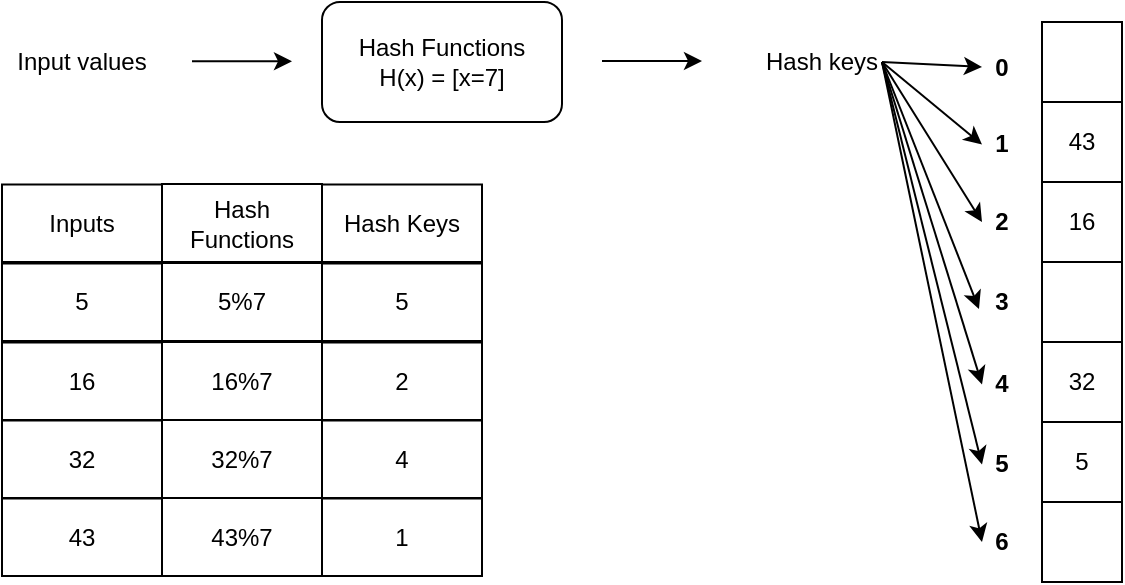 <mxfile version="25.0.3">
  <diagram name="Page-1" id="DyVwAyVuKVZPGUbfqRk0">
    <mxGraphModel dx="981" dy="566" grid="1" gridSize="10" guides="1" tooltips="1" connect="1" arrows="1" fold="1" page="1" pageScale="1" pageWidth="5000" pageHeight="5000" math="0" shadow="0">
      <root>
        <mxCell id="0" />
        <mxCell id="1" parent="0" />
        <mxCell id="DFw60C3c5GzHeOKdQTCG-1" value="Input values" style="text;html=1;align=center;verticalAlign=middle;whiteSpace=wrap;rounded=0;" vertex="1" parent="1">
          <mxGeometry x="280" y="160" width="80" height="40" as="geometry" />
        </mxCell>
        <mxCell id="DFw60C3c5GzHeOKdQTCG-3" value="" style="endArrow=classic;html=1;rounded=0;" edge="1" parent="1">
          <mxGeometry width="50" height="50" relative="1" as="geometry">
            <mxPoint x="375" y="179.66" as="sourcePoint" />
            <mxPoint x="425" y="179.66" as="targetPoint" />
          </mxGeometry>
        </mxCell>
        <mxCell id="DFw60C3c5GzHeOKdQTCG-5" value="Hash Functions&lt;div&gt;H(x) = [x=7]&lt;/div&gt;" style="rounded=1;whiteSpace=wrap;html=1;" vertex="1" parent="1">
          <mxGeometry x="440" y="150" width="120" height="60" as="geometry" />
        </mxCell>
        <mxCell id="DFw60C3c5GzHeOKdQTCG-6" value="" style="endArrow=classic;html=1;rounded=0;" edge="1" parent="1">
          <mxGeometry width="50" height="50" relative="1" as="geometry">
            <mxPoint x="580" y="179.5" as="sourcePoint" />
            <mxPoint x="630" y="179.5" as="targetPoint" />
          </mxGeometry>
        </mxCell>
        <mxCell id="DFw60C3c5GzHeOKdQTCG-7" value="Hash keys" style="text;html=1;align=center;verticalAlign=middle;whiteSpace=wrap;rounded=0;" vertex="1" parent="1">
          <mxGeometry x="650" y="160" width="80" height="40" as="geometry" />
        </mxCell>
        <mxCell id="DFw60C3c5GzHeOKdQTCG-8" value="" style="whiteSpace=wrap;html=1;aspect=fixed;" vertex="1" parent="1">
          <mxGeometry x="800" y="160" width="40" height="40" as="geometry" />
        </mxCell>
        <mxCell id="DFw60C3c5GzHeOKdQTCG-9" value="43" style="whiteSpace=wrap;html=1;aspect=fixed;" vertex="1" parent="1">
          <mxGeometry x="800" y="200" width="40" height="40" as="geometry" />
        </mxCell>
        <mxCell id="DFw60C3c5GzHeOKdQTCG-10" value="16" style="whiteSpace=wrap;html=1;aspect=fixed;" vertex="1" parent="1">
          <mxGeometry x="800" y="240" width="40" height="40" as="geometry" />
        </mxCell>
        <mxCell id="DFw60C3c5GzHeOKdQTCG-11" value="" style="whiteSpace=wrap;html=1;aspect=fixed;" vertex="1" parent="1">
          <mxGeometry x="800" y="280" width="40" height="40" as="geometry" />
        </mxCell>
        <mxCell id="DFw60C3c5GzHeOKdQTCG-12" value="32" style="whiteSpace=wrap;html=1;aspect=fixed;" vertex="1" parent="1">
          <mxGeometry x="800" y="320" width="40" height="40" as="geometry" />
        </mxCell>
        <mxCell id="DFw60C3c5GzHeOKdQTCG-13" value="5" style="whiteSpace=wrap;html=1;aspect=fixed;" vertex="1" parent="1">
          <mxGeometry x="800" y="360" width="40" height="40" as="geometry" />
        </mxCell>
        <mxCell id="DFw60C3c5GzHeOKdQTCG-14" value="" style="whiteSpace=wrap;html=1;aspect=fixed;" vertex="1" parent="1">
          <mxGeometry x="800" y="400" width="40" height="40" as="geometry" />
        </mxCell>
        <mxCell id="DFw60C3c5GzHeOKdQTCG-15" value="&lt;b&gt;0&lt;/b&gt;" style="text;html=1;align=center;verticalAlign=middle;whiteSpace=wrap;rounded=0;" vertex="1" parent="1">
          <mxGeometry x="770" y="165" width="20" height="35" as="geometry" />
        </mxCell>
        <mxCell id="DFw60C3c5GzHeOKdQTCG-16" value="&lt;b&gt;1&lt;/b&gt;" style="text;html=1;align=center;verticalAlign=middle;whiteSpace=wrap;rounded=0;" vertex="1" parent="1">
          <mxGeometry x="770" y="202.5" width="20" height="37.5" as="geometry" />
        </mxCell>
        <mxCell id="DFw60C3c5GzHeOKdQTCG-17" value="&lt;b&gt;2&lt;/b&gt;" style="text;html=1;align=center;verticalAlign=middle;whiteSpace=wrap;rounded=0;" vertex="1" parent="1">
          <mxGeometry x="770" y="241.25" width="20" height="37.5" as="geometry" />
        </mxCell>
        <mxCell id="DFw60C3c5GzHeOKdQTCG-18" value="&lt;b&gt;3&lt;/b&gt;" style="text;html=1;align=center;verticalAlign=middle;whiteSpace=wrap;rounded=0;" vertex="1" parent="1">
          <mxGeometry x="770" y="281.25" width="20" height="37.5" as="geometry" />
        </mxCell>
        <mxCell id="DFw60C3c5GzHeOKdQTCG-19" value="&lt;b&gt;4&lt;/b&gt;" style="text;html=1;align=center;verticalAlign=middle;whiteSpace=wrap;rounded=0;" vertex="1" parent="1">
          <mxGeometry x="770" y="322.5" width="20" height="37.5" as="geometry" />
        </mxCell>
        <mxCell id="DFw60C3c5GzHeOKdQTCG-20" value="&lt;b&gt;5&lt;/b&gt;" style="text;html=1;align=center;verticalAlign=middle;whiteSpace=wrap;rounded=0;" vertex="1" parent="1">
          <mxGeometry x="770" y="362.5" width="20" height="37.5" as="geometry" />
        </mxCell>
        <mxCell id="DFw60C3c5GzHeOKdQTCG-21" value="&lt;b&gt;6&lt;/b&gt;" style="text;html=1;align=center;verticalAlign=middle;whiteSpace=wrap;rounded=0;" vertex="1" parent="1">
          <mxGeometry x="770" y="401.25" width="20" height="37.5" as="geometry" />
        </mxCell>
        <mxCell id="DFw60C3c5GzHeOKdQTCG-22" value="" style="endArrow=classic;html=1;rounded=0;entryX=0;entryY=0.5;entryDx=0;entryDy=0;" edge="1" parent="1" target="DFw60C3c5GzHeOKdQTCG-15">
          <mxGeometry width="50" height="50" relative="1" as="geometry">
            <mxPoint x="720" y="180" as="sourcePoint" />
            <mxPoint x="770" y="130" as="targetPoint" />
          </mxGeometry>
        </mxCell>
        <mxCell id="DFw60C3c5GzHeOKdQTCG-23" value="" style="endArrow=classic;html=1;rounded=0;entryX=0;entryY=0.5;entryDx=0;entryDy=0;" edge="1" parent="1" target="DFw60C3c5GzHeOKdQTCG-16">
          <mxGeometry width="50" height="50" relative="1" as="geometry">
            <mxPoint x="720" y="180" as="sourcePoint" />
            <mxPoint x="760" y="220" as="targetPoint" />
          </mxGeometry>
        </mxCell>
        <mxCell id="DFw60C3c5GzHeOKdQTCG-24" value="" style="endArrow=classic;html=1;rounded=0;entryX=0;entryY=0.5;entryDx=0;entryDy=0;" edge="1" parent="1" target="DFw60C3c5GzHeOKdQTCG-17">
          <mxGeometry width="50" height="50" relative="1" as="geometry">
            <mxPoint x="720" y="180" as="sourcePoint" />
            <mxPoint x="770" y="130" as="targetPoint" />
          </mxGeometry>
        </mxCell>
        <mxCell id="DFw60C3c5GzHeOKdQTCG-25" value="" style="endArrow=classic;html=1;rounded=0;entryX=-0.075;entryY=0.593;entryDx=0;entryDy=0;entryPerimeter=0;" edge="1" parent="1" target="DFw60C3c5GzHeOKdQTCG-18">
          <mxGeometry width="50" height="50" relative="1" as="geometry">
            <mxPoint x="720" y="180" as="sourcePoint" />
            <mxPoint x="770" y="130" as="targetPoint" />
          </mxGeometry>
        </mxCell>
        <mxCell id="DFw60C3c5GzHeOKdQTCG-26" value="" style="endArrow=classic;html=1;rounded=0;entryX=0;entryY=0.5;entryDx=0;entryDy=0;" edge="1" parent="1" target="DFw60C3c5GzHeOKdQTCG-19">
          <mxGeometry width="50" height="50" relative="1" as="geometry">
            <mxPoint x="720" y="180" as="sourcePoint" />
            <mxPoint x="770" y="130" as="targetPoint" />
          </mxGeometry>
        </mxCell>
        <mxCell id="DFw60C3c5GzHeOKdQTCG-27" value="" style="endArrow=classic;html=1;rounded=0;entryX=0;entryY=0.5;entryDx=0;entryDy=0;" edge="1" parent="1" target="DFw60C3c5GzHeOKdQTCG-20">
          <mxGeometry width="50" height="50" relative="1" as="geometry">
            <mxPoint x="720" y="180" as="sourcePoint" />
            <mxPoint x="770" y="130" as="targetPoint" />
          </mxGeometry>
        </mxCell>
        <mxCell id="DFw60C3c5GzHeOKdQTCG-28" value="" style="endArrow=classic;html=1;rounded=0;entryX=0;entryY=0.5;entryDx=0;entryDy=0;" edge="1" parent="1" target="DFw60C3c5GzHeOKdQTCG-21">
          <mxGeometry width="50" height="50" relative="1" as="geometry">
            <mxPoint x="720" y="180" as="sourcePoint" />
            <mxPoint x="770" y="130" as="targetPoint" />
          </mxGeometry>
        </mxCell>
        <mxCell id="DFw60C3c5GzHeOKdQTCG-29" value="Inputs" style="rounded=0;whiteSpace=wrap;html=1;" vertex="1" parent="1">
          <mxGeometry x="280" y="241.25" width="80" height="38.75" as="geometry" />
        </mxCell>
        <mxCell id="DFw60C3c5GzHeOKdQTCG-30" value="Hash Functions" style="rounded=0;whiteSpace=wrap;html=1;" vertex="1" parent="1">
          <mxGeometry x="360" y="241" width="80" height="39" as="geometry" />
        </mxCell>
        <mxCell id="DFw60C3c5GzHeOKdQTCG-31" value="Hash Keys" style="rounded=0;whiteSpace=wrap;html=1;" vertex="1" parent="1">
          <mxGeometry x="440" y="241.25" width="80" height="38.75" as="geometry" />
        </mxCell>
        <mxCell id="DFw60C3c5GzHeOKdQTCG-32" value="5" style="rounded=0;whiteSpace=wrap;html=1;" vertex="1" parent="1">
          <mxGeometry x="280" y="280.75" width="80" height="38.75" as="geometry" />
        </mxCell>
        <mxCell id="DFw60C3c5GzHeOKdQTCG-33" value="5%7" style="rounded=0;whiteSpace=wrap;html=1;" vertex="1" parent="1">
          <mxGeometry x="360" y="280.5" width="80" height="39" as="geometry" />
        </mxCell>
        <mxCell id="DFw60C3c5GzHeOKdQTCG-34" value="5" style="rounded=0;whiteSpace=wrap;html=1;" vertex="1" parent="1">
          <mxGeometry x="440" y="280.75" width="80" height="38.75" as="geometry" />
        </mxCell>
        <mxCell id="DFw60C3c5GzHeOKdQTCG-38" value="16" style="rounded=0;whiteSpace=wrap;html=1;" vertex="1" parent="1">
          <mxGeometry x="280" y="320.25" width="80" height="38.75" as="geometry" />
        </mxCell>
        <mxCell id="DFw60C3c5GzHeOKdQTCG-39" value="16%7" style="rounded=0;whiteSpace=wrap;html=1;" vertex="1" parent="1">
          <mxGeometry x="360" y="320" width="80" height="39" as="geometry" />
        </mxCell>
        <mxCell id="DFw60C3c5GzHeOKdQTCG-40" value="2" style="rounded=0;whiteSpace=wrap;html=1;" vertex="1" parent="1">
          <mxGeometry x="440" y="320.25" width="80" height="38.75" as="geometry" />
        </mxCell>
        <mxCell id="DFw60C3c5GzHeOKdQTCG-41" value="32" style="rounded=0;whiteSpace=wrap;html=1;" vertex="1" parent="1">
          <mxGeometry x="280" y="359.25" width="80" height="38.75" as="geometry" />
        </mxCell>
        <mxCell id="DFw60C3c5GzHeOKdQTCG-42" value="32%7" style="rounded=0;whiteSpace=wrap;html=1;" vertex="1" parent="1">
          <mxGeometry x="360" y="359" width="80" height="39" as="geometry" />
        </mxCell>
        <mxCell id="DFw60C3c5GzHeOKdQTCG-43" value="4" style="rounded=0;whiteSpace=wrap;html=1;" vertex="1" parent="1">
          <mxGeometry x="440" y="359.25" width="80" height="38.75" as="geometry" />
        </mxCell>
        <mxCell id="DFw60C3c5GzHeOKdQTCG-44" value="43" style="rounded=0;whiteSpace=wrap;html=1;" vertex="1" parent="1">
          <mxGeometry x="280" y="398.25" width="80" height="38.75" as="geometry" />
        </mxCell>
        <mxCell id="DFw60C3c5GzHeOKdQTCG-45" value="43%7" style="rounded=0;whiteSpace=wrap;html=1;" vertex="1" parent="1">
          <mxGeometry x="360" y="398" width="80" height="39" as="geometry" />
        </mxCell>
        <mxCell id="DFw60C3c5GzHeOKdQTCG-46" value="1" style="rounded=0;whiteSpace=wrap;html=1;" vertex="1" parent="1">
          <mxGeometry x="440" y="398.25" width="80" height="38.75" as="geometry" />
        </mxCell>
      </root>
    </mxGraphModel>
  </diagram>
</mxfile>
